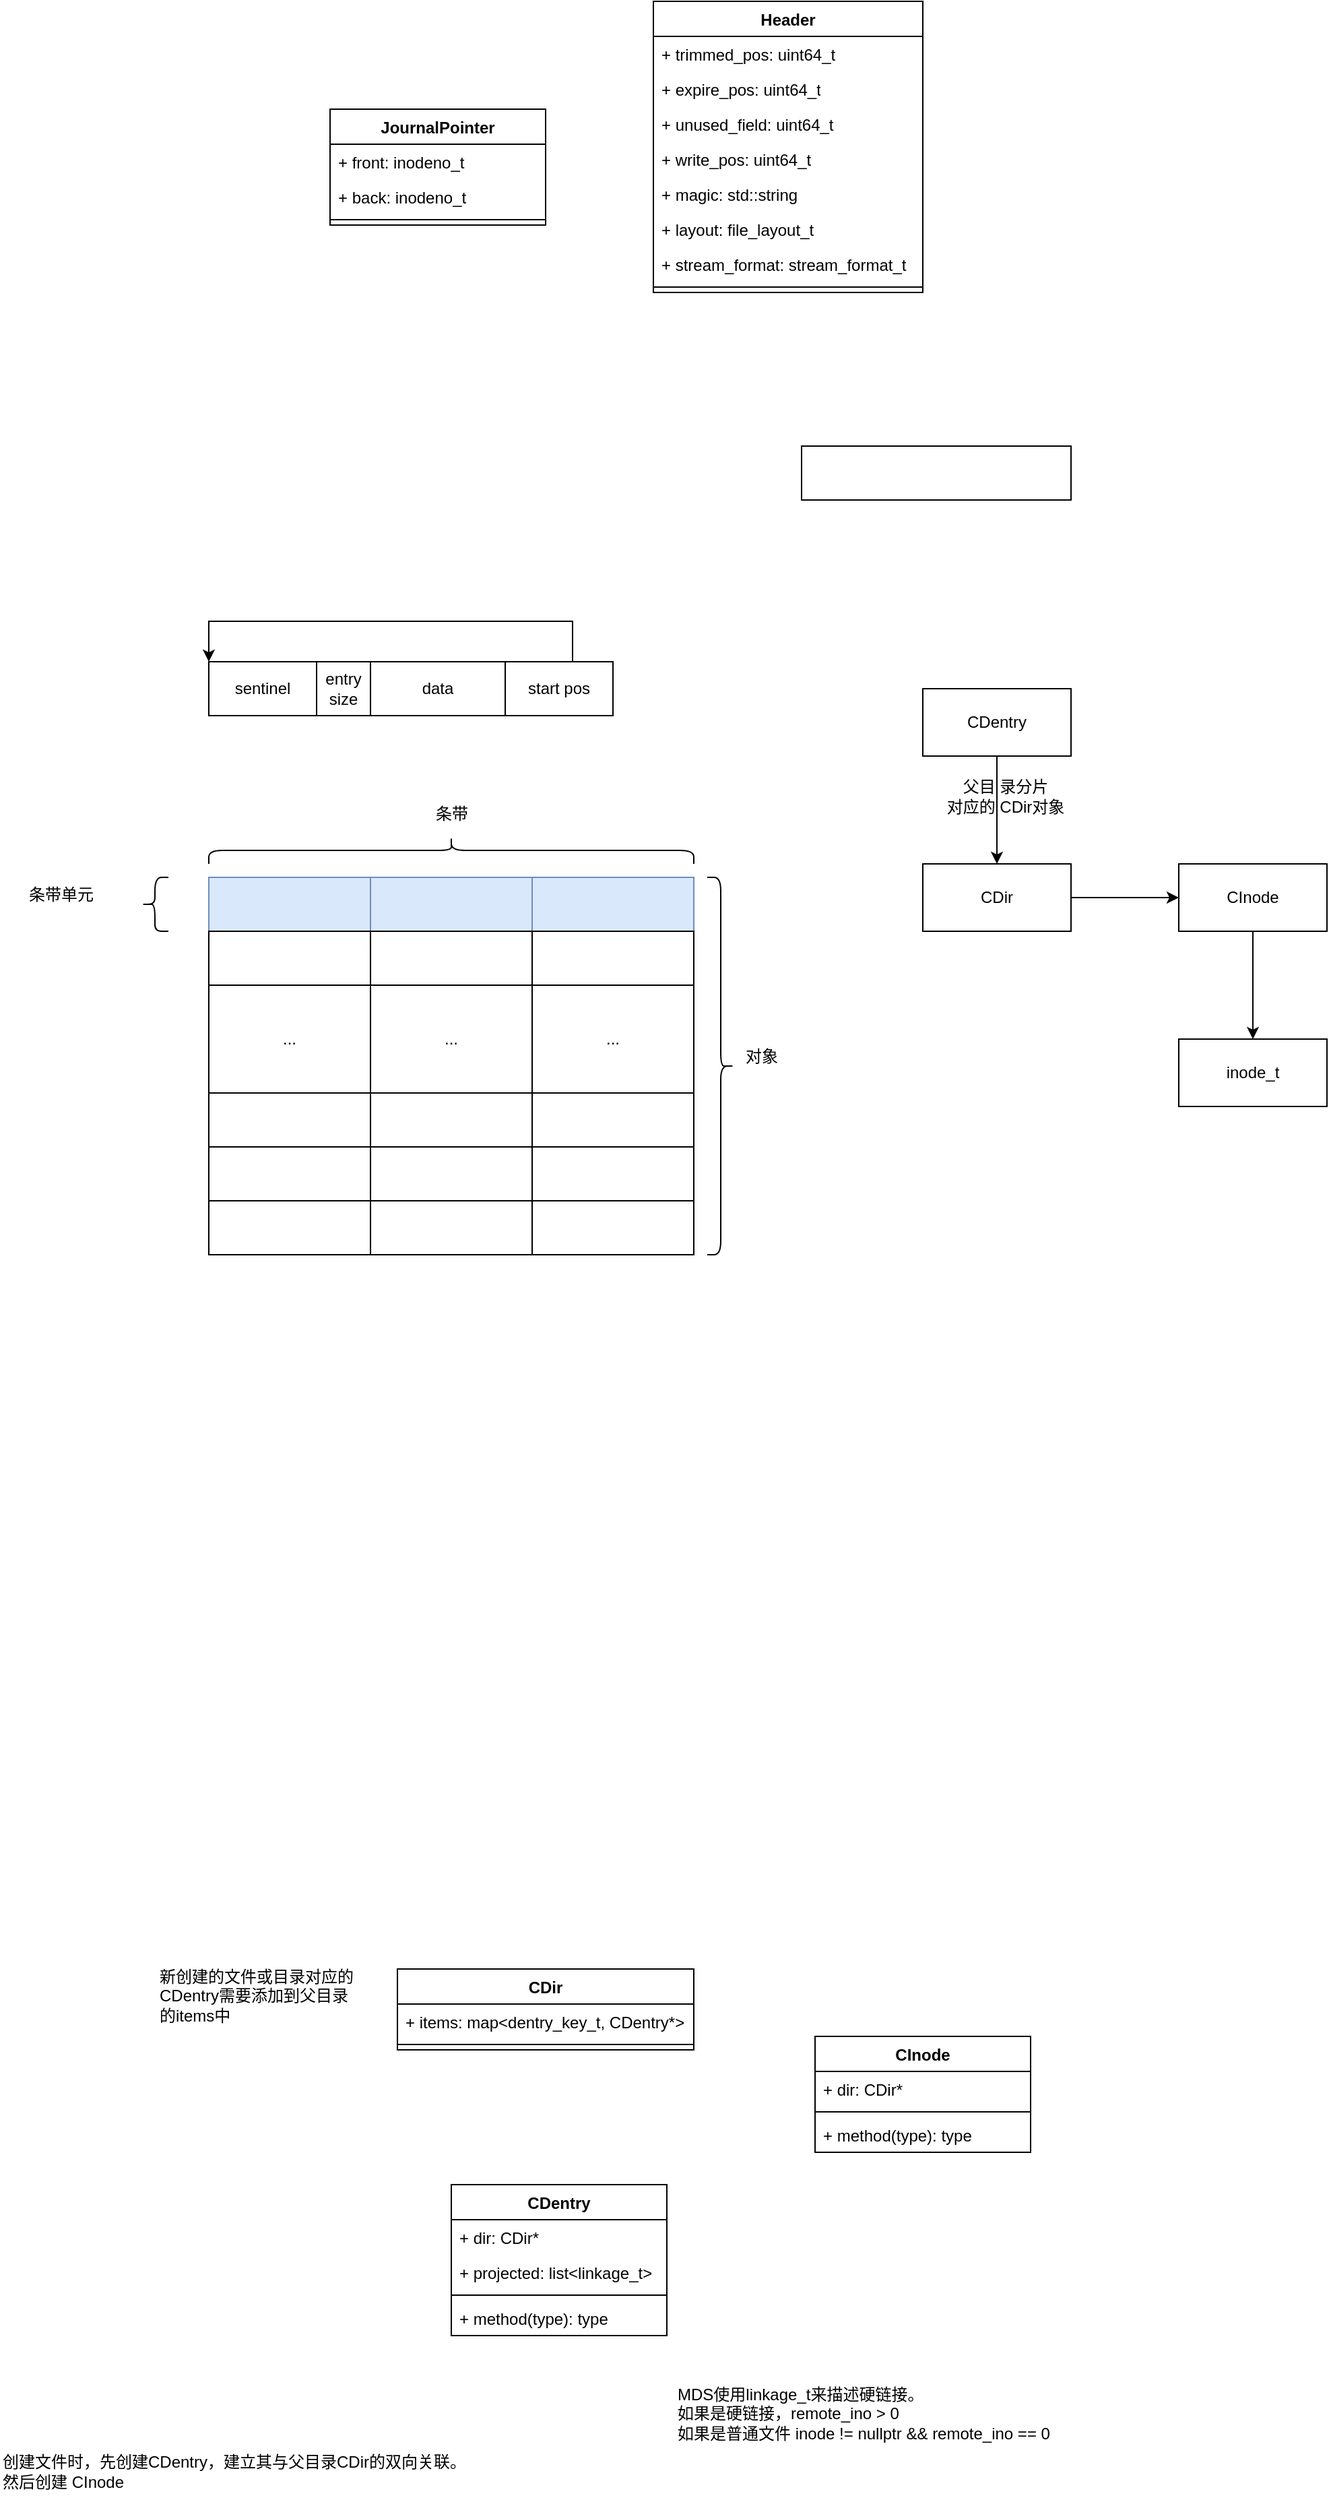 <mxfile version="27.1.4">
  <diagram name="日志" id="AQBK7dn-0XNJKVbFLS9Y">
    <mxGraphModel dx="595" dy="322" grid="1" gridSize="10" guides="1" tooltips="1" connect="1" arrows="1" fold="1" page="1" pageScale="1" pageWidth="2339" pageHeight="3300" math="0" shadow="0">
      <root>
        <mxCell id="0" />
        <mxCell id="1" parent="0" />
        <mxCell id="pTsMvdLFqEAQfoQsYleC-1" value="JournalPointer" style="swimlane;fontStyle=1;align=center;verticalAlign=top;childLayout=stackLayout;horizontal=1;startSize=26;horizontalStack=0;resizeParent=1;resizeParentMax=0;resizeLast=0;collapsible=1;marginBottom=0;whiteSpace=wrap;html=1;" parent="1" vertex="1">
          <mxGeometry x="290" y="110" width="160" height="86" as="geometry" />
        </mxCell>
        <mxCell id="pTsMvdLFqEAQfoQsYleC-10" value="+ front: inodeno_t" style="text;strokeColor=none;fillColor=none;align=left;verticalAlign=top;spacingLeft=4;spacingRight=4;overflow=hidden;rotatable=0;points=[[0,0.5],[1,0.5]];portConstraint=eastwest;whiteSpace=wrap;html=1;" parent="pTsMvdLFqEAQfoQsYleC-1" vertex="1">
          <mxGeometry y="26" width="160" height="26" as="geometry" />
        </mxCell>
        <mxCell id="pTsMvdLFqEAQfoQsYleC-2" value="+ back: inodeno_t" style="text;strokeColor=none;fillColor=none;align=left;verticalAlign=top;spacingLeft=4;spacingRight=4;overflow=hidden;rotatable=0;points=[[0,0.5],[1,0.5]];portConstraint=eastwest;whiteSpace=wrap;html=1;" parent="pTsMvdLFqEAQfoQsYleC-1" vertex="1">
          <mxGeometry y="52" width="160" height="26" as="geometry" />
        </mxCell>
        <mxCell id="pTsMvdLFqEAQfoQsYleC-3" value="" style="line;strokeWidth=1;fillColor=none;align=left;verticalAlign=middle;spacingTop=-1;spacingLeft=3;spacingRight=3;rotatable=0;labelPosition=right;points=[];portConstraint=eastwest;strokeColor=inherit;" parent="pTsMvdLFqEAQfoQsYleC-1" vertex="1">
          <mxGeometry y="78" width="160" height="8" as="geometry" />
        </mxCell>
        <mxCell id="pTsMvdLFqEAQfoQsYleC-11" value="Header" style="swimlane;fontStyle=1;align=center;verticalAlign=top;childLayout=stackLayout;horizontal=1;startSize=26;horizontalStack=0;resizeParent=1;resizeParentMax=0;resizeLast=0;collapsible=1;marginBottom=0;whiteSpace=wrap;html=1;" parent="1" vertex="1">
          <mxGeometry x="530" y="30" width="200" height="216" as="geometry" />
        </mxCell>
        <mxCell id="pTsMvdLFqEAQfoQsYleC-12" value="+ trimmed_pos: uint64_t" style="text;strokeColor=none;fillColor=none;align=left;verticalAlign=top;spacingLeft=4;spacingRight=4;overflow=hidden;rotatable=0;points=[[0,0.5],[1,0.5]];portConstraint=eastwest;whiteSpace=wrap;html=1;" parent="pTsMvdLFqEAQfoQsYleC-11" vertex="1">
          <mxGeometry y="26" width="200" height="26" as="geometry" />
        </mxCell>
        <mxCell id="pTsMvdLFqEAQfoQsYleC-15" value="+ expire_pos: uint64_t" style="text;strokeColor=none;fillColor=none;align=left;verticalAlign=top;spacingLeft=4;spacingRight=4;overflow=hidden;rotatable=0;points=[[0,0.5],[1,0.5]];portConstraint=eastwest;whiteSpace=wrap;html=1;" parent="pTsMvdLFqEAQfoQsYleC-11" vertex="1">
          <mxGeometry y="52" width="200" height="26" as="geometry" />
        </mxCell>
        <mxCell id="pTsMvdLFqEAQfoQsYleC-16" value="+ unused_field: uint64_t" style="text;strokeColor=none;fillColor=none;align=left;verticalAlign=top;spacingLeft=4;spacingRight=4;overflow=hidden;rotatable=0;points=[[0,0.5],[1,0.5]];portConstraint=eastwest;whiteSpace=wrap;html=1;" parent="pTsMvdLFqEAQfoQsYleC-11" vertex="1">
          <mxGeometry y="78" width="200" height="26" as="geometry" />
        </mxCell>
        <mxCell id="pTsMvdLFqEAQfoQsYleC-17" value="+ write_pos: uint64_t" style="text;strokeColor=none;fillColor=none;align=left;verticalAlign=top;spacingLeft=4;spacingRight=4;overflow=hidden;rotatable=0;points=[[0,0.5],[1,0.5]];portConstraint=eastwest;whiteSpace=wrap;html=1;" parent="pTsMvdLFqEAQfoQsYleC-11" vertex="1">
          <mxGeometry y="104" width="200" height="26" as="geometry" />
        </mxCell>
        <mxCell id="pTsMvdLFqEAQfoQsYleC-18" value="+ magic: std::string" style="text;strokeColor=none;fillColor=none;align=left;verticalAlign=top;spacingLeft=4;spacingRight=4;overflow=hidden;rotatable=0;points=[[0,0.5],[1,0.5]];portConstraint=eastwest;whiteSpace=wrap;html=1;" parent="pTsMvdLFqEAQfoQsYleC-11" vertex="1">
          <mxGeometry y="130" width="200" height="26" as="geometry" />
        </mxCell>
        <mxCell id="pTsMvdLFqEAQfoQsYleC-19" value="+ layout: file_layout_t" style="text;strokeColor=none;fillColor=none;align=left;verticalAlign=top;spacingLeft=4;spacingRight=4;overflow=hidden;rotatable=0;points=[[0,0.5],[1,0.5]];portConstraint=eastwest;whiteSpace=wrap;html=1;" parent="pTsMvdLFqEAQfoQsYleC-11" vertex="1">
          <mxGeometry y="156" width="200" height="26" as="geometry" />
        </mxCell>
        <mxCell id="pTsMvdLFqEAQfoQsYleC-20" value="+ stream_format: stream_format_t" style="text;strokeColor=none;fillColor=none;align=left;verticalAlign=top;spacingLeft=4;spacingRight=4;overflow=hidden;rotatable=0;points=[[0,0.5],[1,0.5]];portConstraint=eastwest;whiteSpace=wrap;html=1;" parent="pTsMvdLFqEAQfoQsYleC-11" vertex="1">
          <mxGeometry y="182" width="200" height="26" as="geometry" />
        </mxCell>
        <mxCell id="pTsMvdLFqEAQfoQsYleC-14" value="" style="line;strokeWidth=1;fillColor=none;align=left;verticalAlign=middle;spacingTop=-1;spacingLeft=3;spacingRight=3;rotatable=0;labelPosition=right;points=[];portConstraint=eastwest;strokeColor=inherit;" parent="pTsMvdLFqEAQfoQsYleC-11" vertex="1">
          <mxGeometry y="208" width="200" height="8" as="geometry" />
        </mxCell>
        <mxCell id="gXGkx-9GyTH6iZ8PwhaR-1" value="data" style="rounded=0;whiteSpace=wrap;html=1;" parent="1" vertex="1">
          <mxGeometry x="320" y="520" width="100" height="40" as="geometry" />
        </mxCell>
        <mxCell id="gXGkx-9GyTH6iZ8PwhaR-2" value="entry size" style="rounded=0;whiteSpace=wrap;html=1;" parent="1" vertex="1">
          <mxGeometry x="280" y="520" width="40" height="40" as="geometry" />
        </mxCell>
        <mxCell id="gXGkx-9GyTH6iZ8PwhaR-4" style="edgeStyle=orthogonalEdgeStyle;rounded=0;orthogonalLoop=1;jettySize=auto;html=1;entryX=0;entryY=0;entryDx=0;entryDy=0;" parent="1" source="gXGkx-9GyTH6iZ8PwhaR-3" target="gXGkx-9GyTH6iZ8PwhaR-6" edge="1">
          <mxGeometry relative="1" as="geometry">
            <Array as="points">
              <mxPoint x="470" y="490" />
              <mxPoint x="200" y="490" />
            </Array>
          </mxGeometry>
        </mxCell>
        <mxCell id="gXGkx-9GyTH6iZ8PwhaR-3" value="start pos" style="rounded=0;whiteSpace=wrap;html=1;" parent="1" vertex="1">
          <mxGeometry x="420" y="520" width="80" height="40" as="geometry" />
        </mxCell>
        <mxCell id="gXGkx-9GyTH6iZ8PwhaR-6" value="sentinel" style="rounded=0;whiteSpace=wrap;html=1;" parent="1" vertex="1">
          <mxGeometry x="200" y="520" width="80" height="40" as="geometry" />
        </mxCell>
        <mxCell id="gXGkx-9GyTH6iZ8PwhaR-9" value="" style="rounded=0;whiteSpace=wrap;html=1;verticalAlign=middle;" parent="1" vertex="1">
          <mxGeometry x="200" y="680" width="120" height="280" as="geometry" />
        </mxCell>
        <mxCell id="gXGkx-9GyTH6iZ8PwhaR-10" value="" style="rounded=0;whiteSpace=wrap;html=1;fillColor=#dae8fc;strokeColor=#6c8ebf;" parent="1" vertex="1">
          <mxGeometry x="200" y="680" width="120" height="40" as="geometry" />
        </mxCell>
        <mxCell id="gXGkx-9GyTH6iZ8PwhaR-11" value="" style="rounded=0;whiteSpace=wrap;html=1;" parent="1" vertex="1">
          <mxGeometry x="200" y="720" width="120" height="40" as="geometry" />
        </mxCell>
        <mxCell id="gXGkx-9GyTH6iZ8PwhaR-12" value="" style="rounded=0;whiteSpace=wrap;html=1;" parent="1" vertex="1">
          <mxGeometry x="200" y="920" width="120" height="40" as="geometry" />
        </mxCell>
        <mxCell id="gXGkx-9GyTH6iZ8PwhaR-13" value="" style="rounded=0;whiteSpace=wrap;html=1;" parent="1" vertex="1">
          <mxGeometry x="200" y="880" width="120" height="40" as="geometry" />
        </mxCell>
        <mxCell id="gXGkx-9GyTH6iZ8PwhaR-14" value="" style="rounded=0;whiteSpace=wrap;html=1;" parent="1" vertex="1">
          <mxGeometry x="200" y="840" width="120" height="40" as="geometry" />
        </mxCell>
        <mxCell id="gXGkx-9GyTH6iZ8PwhaR-16" value="..." style="rounded=0;whiteSpace=wrap;html=1;" parent="1" vertex="1">
          <mxGeometry x="200" y="760" width="120" height="80" as="geometry" />
        </mxCell>
        <mxCell id="gXGkx-9GyTH6iZ8PwhaR-17" value="" style="rounded=0;whiteSpace=wrap;html=1;verticalAlign=middle;" parent="1" vertex="1">
          <mxGeometry x="320" y="680" width="120" height="280" as="geometry" />
        </mxCell>
        <mxCell id="gXGkx-9GyTH6iZ8PwhaR-18" value="" style="rounded=0;whiteSpace=wrap;html=1;fillColor=#dae8fc;strokeColor=#6c8ebf;" parent="1" vertex="1">
          <mxGeometry x="320" y="680" width="120" height="40" as="geometry" />
        </mxCell>
        <mxCell id="gXGkx-9GyTH6iZ8PwhaR-19" value="" style="rounded=0;whiteSpace=wrap;html=1;" parent="1" vertex="1">
          <mxGeometry x="320" y="720" width="120" height="40" as="geometry" />
        </mxCell>
        <mxCell id="gXGkx-9GyTH6iZ8PwhaR-20" value="" style="rounded=0;whiteSpace=wrap;html=1;" parent="1" vertex="1">
          <mxGeometry x="320" y="920" width="120" height="40" as="geometry" />
        </mxCell>
        <mxCell id="gXGkx-9GyTH6iZ8PwhaR-21" value="" style="rounded=0;whiteSpace=wrap;html=1;" parent="1" vertex="1">
          <mxGeometry x="320" y="880" width="120" height="40" as="geometry" />
        </mxCell>
        <mxCell id="gXGkx-9GyTH6iZ8PwhaR-22" value="" style="rounded=0;whiteSpace=wrap;html=1;" parent="1" vertex="1">
          <mxGeometry x="320" y="840" width="120" height="40" as="geometry" />
        </mxCell>
        <mxCell id="gXGkx-9GyTH6iZ8PwhaR-23" value="..." style="rounded=0;whiteSpace=wrap;html=1;" parent="1" vertex="1">
          <mxGeometry x="320" y="760" width="120" height="80" as="geometry" />
        </mxCell>
        <mxCell id="gXGkx-9GyTH6iZ8PwhaR-24" value="" style="rounded=0;whiteSpace=wrap;html=1;verticalAlign=middle;" parent="1" vertex="1">
          <mxGeometry x="440" y="680" width="120" height="280" as="geometry" />
        </mxCell>
        <mxCell id="gXGkx-9GyTH6iZ8PwhaR-25" value="" style="rounded=0;whiteSpace=wrap;html=1;fillColor=#dae8fc;strokeColor=#6c8ebf;" parent="1" vertex="1">
          <mxGeometry x="440" y="680" width="120" height="40" as="geometry" />
        </mxCell>
        <mxCell id="gXGkx-9GyTH6iZ8PwhaR-26" value="" style="rounded=0;whiteSpace=wrap;html=1;" parent="1" vertex="1">
          <mxGeometry x="440" y="720" width="120" height="40" as="geometry" />
        </mxCell>
        <mxCell id="gXGkx-9GyTH6iZ8PwhaR-27" value="" style="rounded=0;whiteSpace=wrap;html=1;" parent="1" vertex="1">
          <mxGeometry x="440" y="920" width="120" height="40" as="geometry" />
        </mxCell>
        <mxCell id="gXGkx-9GyTH6iZ8PwhaR-28" value="" style="rounded=0;whiteSpace=wrap;html=1;" parent="1" vertex="1">
          <mxGeometry x="440" y="880" width="120" height="40" as="geometry" />
        </mxCell>
        <mxCell id="gXGkx-9GyTH6iZ8PwhaR-29" value="" style="rounded=0;whiteSpace=wrap;html=1;" parent="1" vertex="1">
          <mxGeometry x="440" y="840" width="120" height="40" as="geometry" />
        </mxCell>
        <mxCell id="gXGkx-9GyTH6iZ8PwhaR-30" value="..." style="rounded=0;whiteSpace=wrap;html=1;" parent="1" vertex="1">
          <mxGeometry x="440" y="760" width="120" height="80" as="geometry" />
        </mxCell>
        <mxCell id="gXGkx-9GyTH6iZ8PwhaR-31" value="" style="shape=curlyBracket;whiteSpace=wrap;html=1;rounded=1;labelPosition=left;verticalLabelPosition=middle;align=right;verticalAlign=middle;" parent="1" vertex="1">
          <mxGeometry x="150" y="680" width="20" height="40" as="geometry" />
        </mxCell>
        <mxCell id="gXGkx-9GyTH6iZ8PwhaR-32" value="条带单元" style="text;html=1;align=center;verticalAlign=middle;resizable=0;points=[];autosize=1;strokeColor=none;fillColor=none;" parent="1" vertex="1">
          <mxGeometry x="55" y="678" width="70" height="30" as="geometry" />
        </mxCell>
        <mxCell id="gXGkx-9GyTH6iZ8PwhaR-33" value="" style="shape=curlyBracket;whiteSpace=wrap;html=1;rounded=1;labelPosition=left;verticalLabelPosition=middle;align=right;verticalAlign=middle;rotation=-180;" parent="1" vertex="1">
          <mxGeometry x="570" y="680" width="20" height="280" as="geometry" />
        </mxCell>
        <mxCell id="gXGkx-9GyTH6iZ8PwhaR-34" value="对象" style="text;html=1;align=center;verticalAlign=middle;resizable=0;points=[];autosize=1;strokeColor=none;fillColor=none;" parent="1" vertex="1">
          <mxGeometry x="585" y="798" width="50" height="30" as="geometry" />
        </mxCell>
        <mxCell id="gXGkx-9GyTH6iZ8PwhaR-35" value="" style="shape=curlyBracket;whiteSpace=wrap;html=1;rounded=1;labelPosition=left;verticalLabelPosition=middle;align=right;verticalAlign=middle;rotation=90;" parent="1" vertex="1">
          <mxGeometry x="370" y="480" width="20" height="360" as="geometry" />
        </mxCell>
        <mxCell id="gXGkx-9GyTH6iZ8PwhaR-36" value="条带" style="text;html=1;align=center;verticalAlign=middle;resizable=0;points=[];autosize=1;strokeColor=none;fillColor=none;" parent="1" vertex="1">
          <mxGeometry x="355" y="618" width="50" height="30" as="geometry" />
        </mxCell>
        <mxCell id="uf85_17KK7cS9SH_FKV9-1" value="" style="rounded=0;whiteSpace=wrap;html=1;" parent="1" vertex="1">
          <mxGeometry x="640" y="360" width="200" height="40" as="geometry" />
        </mxCell>
        <mxCell id="mRupk-MWuzVmoUMx6u8X-3" value="" style="edgeStyle=orthogonalEdgeStyle;rounded=0;orthogonalLoop=1;jettySize=auto;html=1;" edge="1" parent="1" source="mRupk-MWuzVmoUMx6u8X-1" target="mRupk-MWuzVmoUMx6u8X-2">
          <mxGeometry relative="1" as="geometry" />
        </mxCell>
        <mxCell id="mRupk-MWuzVmoUMx6u8X-1" value="CDentry" style="html=1;whiteSpace=wrap;" vertex="1" parent="1">
          <mxGeometry x="730" y="540" width="110" height="50" as="geometry" />
        </mxCell>
        <mxCell id="mRupk-MWuzVmoUMx6u8X-5" value="" style="edgeStyle=orthogonalEdgeStyle;rounded=0;orthogonalLoop=1;jettySize=auto;html=1;" edge="1" parent="1" source="mRupk-MWuzVmoUMx6u8X-2" target="mRupk-MWuzVmoUMx6u8X-4">
          <mxGeometry relative="1" as="geometry" />
        </mxCell>
        <mxCell id="mRupk-MWuzVmoUMx6u8X-2" value="CDir" style="html=1;whiteSpace=wrap;" vertex="1" parent="1">
          <mxGeometry x="730" y="670" width="110" height="50" as="geometry" />
        </mxCell>
        <mxCell id="mRupk-MWuzVmoUMx6u8X-9" value="" style="edgeStyle=orthogonalEdgeStyle;rounded=0;orthogonalLoop=1;jettySize=auto;html=1;" edge="1" parent="1" source="mRupk-MWuzVmoUMx6u8X-4" target="mRupk-MWuzVmoUMx6u8X-8">
          <mxGeometry relative="1" as="geometry" />
        </mxCell>
        <mxCell id="mRupk-MWuzVmoUMx6u8X-4" value="CInode" style="html=1;whiteSpace=wrap;" vertex="1" parent="1">
          <mxGeometry x="920" y="670" width="110" height="50" as="geometry" />
        </mxCell>
        <mxCell id="mRupk-MWuzVmoUMx6u8X-7" value="父目 录分片&lt;div&gt;对应的 CDir对象&lt;/div&gt;" style="text;html=1;align=center;verticalAlign=middle;resizable=0;points=[];autosize=1;strokeColor=none;fillColor=none;" vertex="1" parent="1">
          <mxGeometry x="736" y="600" width="110" height="40" as="geometry" />
        </mxCell>
        <mxCell id="mRupk-MWuzVmoUMx6u8X-8" value="inode_t" style="html=1;whiteSpace=wrap;" vertex="1" parent="1">
          <mxGeometry x="920" y="800" width="110" height="50" as="geometry" />
        </mxCell>
        <mxCell id="mRupk-MWuzVmoUMx6u8X-10" value="CDir" style="swimlane;fontStyle=1;align=center;verticalAlign=top;childLayout=stackLayout;horizontal=1;startSize=26;horizontalStack=0;resizeParent=1;resizeParentMax=0;resizeLast=0;collapsible=1;marginBottom=0;whiteSpace=wrap;html=1;" vertex="1" parent="1">
          <mxGeometry x="340" y="1490" width="220" height="60" as="geometry" />
        </mxCell>
        <mxCell id="mRupk-MWuzVmoUMx6u8X-11" value="+ items: map&amp;lt;dentry_key_t, CDentry*&amp;gt;" style="text;strokeColor=none;fillColor=none;align=left;verticalAlign=top;spacingLeft=4;spacingRight=4;overflow=hidden;rotatable=0;points=[[0,0.5],[1,0.5]];portConstraint=eastwest;whiteSpace=wrap;html=1;" vertex="1" parent="mRupk-MWuzVmoUMx6u8X-10">
          <mxGeometry y="26" width="220" height="26" as="geometry" />
        </mxCell>
        <mxCell id="mRupk-MWuzVmoUMx6u8X-12" value="" style="line;strokeWidth=1;fillColor=none;align=left;verticalAlign=middle;spacingTop=-1;spacingLeft=3;spacingRight=3;rotatable=0;labelPosition=right;points=[];portConstraint=eastwest;strokeColor=inherit;" vertex="1" parent="mRupk-MWuzVmoUMx6u8X-10">
          <mxGeometry y="52" width="220" height="8" as="geometry" />
        </mxCell>
        <mxCell id="mRupk-MWuzVmoUMx6u8X-15" value="&lt;div style=&quot;text-align: left;&quot;&gt;&lt;span style=&quot;background-color: transparent;&quot;&gt;新创建的文件或目录对应的&lt;/span&gt;&lt;/div&gt;&lt;div style=&quot;text-align: left;&quot;&gt;&lt;span style=&quot;background-color: transparent;&quot;&gt;CDentry需要添加到父目录&lt;/span&gt;&lt;/div&gt;&lt;div style=&quot;text-align: left;&quot;&gt;&lt;span style=&quot;background-color: transparent;&quot;&gt;的items中&lt;/span&gt;&lt;/div&gt;" style="text;html=1;align=center;verticalAlign=middle;resizable=0;points=[];autosize=1;strokeColor=none;fillColor=none;" vertex="1" parent="1">
          <mxGeometry x="150" y="1480" width="170" height="60" as="geometry" />
        </mxCell>
        <mxCell id="mRupk-MWuzVmoUMx6u8X-16" value="CDentry" style="swimlane;fontStyle=1;align=center;verticalAlign=top;childLayout=stackLayout;horizontal=1;startSize=26;horizontalStack=0;resizeParent=1;resizeParentMax=0;resizeLast=0;collapsible=1;marginBottom=0;whiteSpace=wrap;html=1;" vertex="1" parent="1">
          <mxGeometry x="380" y="1650" width="160" height="112" as="geometry" />
        </mxCell>
        <mxCell id="mRupk-MWuzVmoUMx6u8X-17" value="+ dir: CDir*" style="text;strokeColor=none;fillColor=none;align=left;verticalAlign=top;spacingLeft=4;spacingRight=4;overflow=hidden;rotatable=0;points=[[0,0.5],[1,0.5]];portConstraint=eastwest;whiteSpace=wrap;html=1;" vertex="1" parent="mRupk-MWuzVmoUMx6u8X-16">
          <mxGeometry y="26" width="160" height="26" as="geometry" />
        </mxCell>
        <mxCell id="mRupk-MWuzVmoUMx6u8X-25" value="+ projected: list&amp;lt;linkage_t&amp;gt;" style="text;strokeColor=none;fillColor=none;align=left;verticalAlign=top;spacingLeft=4;spacingRight=4;overflow=hidden;rotatable=0;points=[[0,0.5],[1,0.5]];portConstraint=eastwest;whiteSpace=wrap;html=1;" vertex="1" parent="mRupk-MWuzVmoUMx6u8X-16">
          <mxGeometry y="52" width="160" height="26" as="geometry" />
        </mxCell>
        <mxCell id="mRupk-MWuzVmoUMx6u8X-18" value="" style="line;strokeWidth=1;fillColor=none;align=left;verticalAlign=middle;spacingTop=-1;spacingLeft=3;spacingRight=3;rotatable=0;labelPosition=right;points=[];portConstraint=eastwest;strokeColor=inherit;" vertex="1" parent="mRupk-MWuzVmoUMx6u8X-16">
          <mxGeometry y="78" width="160" height="8" as="geometry" />
        </mxCell>
        <mxCell id="mRupk-MWuzVmoUMx6u8X-19" value="+ method(type): type" style="text;strokeColor=none;fillColor=none;align=left;verticalAlign=top;spacingLeft=4;spacingRight=4;overflow=hidden;rotatable=0;points=[[0,0.5],[1,0.5]];portConstraint=eastwest;whiteSpace=wrap;html=1;" vertex="1" parent="mRupk-MWuzVmoUMx6u8X-16">
          <mxGeometry y="86" width="160" height="26" as="geometry" />
        </mxCell>
        <mxCell id="mRupk-MWuzVmoUMx6u8X-20" value="创建文件时，先创建CDentry，建立其与父目录CDir的双向关联。&lt;div&gt;然后创建 CInode&lt;/div&gt;" style="text;html=1;align=left;verticalAlign=middle;resizable=0;points=[];autosize=1;strokeColor=none;fillColor=none;" vertex="1" parent="1">
          <mxGeometry x="45" y="1843" width="370" height="40" as="geometry" />
        </mxCell>
        <mxCell id="mRupk-MWuzVmoUMx6u8X-21" value="CInode" style="swimlane;fontStyle=1;align=center;verticalAlign=top;childLayout=stackLayout;horizontal=1;startSize=26;horizontalStack=0;resizeParent=1;resizeParentMax=0;resizeLast=0;collapsible=1;marginBottom=0;whiteSpace=wrap;html=1;" vertex="1" parent="1">
          <mxGeometry x="650" y="1540" width="160" height="86" as="geometry" />
        </mxCell>
        <mxCell id="mRupk-MWuzVmoUMx6u8X-22" value="+ dir: CDir*" style="text;strokeColor=none;fillColor=none;align=left;verticalAlign=top;spacingLeft=4;spacingRight=4;overflow=hidden;rotatable=0;points=[[0,0.5],[1,0.5]];portConstraint=eastwest;whiteSpace=wrap;html=1;" vertex="1" parent="mRupk-MWuzVmoUMx6u8X-21">
          <mxGeometry y="26" width="160" height="26" as="geometry" />
        </mxCell>
        <mxCell id="mRupk-MWuzVmoUMx6u8X-23" value="" style="line;strokeWidth=1;fillColor=none;align=left;verticalAlign=middle;spacingTop=-1;spacingLeft=3;spacingRight=3;rotatable=0;labelPosition=right;points=[];portConstraint=eastwest;strokeColor=inherit;" vertex="1" parent="mRupk-MWuzVmoUMx6u8X-21">
          <mxGeometry y="52" width="160" height="8" as="geometry" />
        </mxCell>
        <mxCell id="mRupk-MWuzVmoUMx6u8X-24" value="+ method(type): type" style="text;strokeColor=none;fillColor=none;align=left;verticalAlign=top;spacingLeft=4;spacingRight=4;overflow=hidden;rotatable=0;points=[[0,0.5],[1,0.5]];portConstraint=eastwest;whiteSpace=wrap;html=1;" vertex="1" parent="mRupk-MWuzVmoUMx6u8X-21">
          <mxGeometry y="60" width="160" height="26" as="geometry" />
        </mxCell>
        <mxCell id="mRupk-MWuzVmoUMx6u8X-26" value="MDS使用linkage_t来描述硬链接。&lt;div&gt;如果是硬链接，remote_ino &amp;gt; 0&lt;/div&gt;&lt;div&gt;如果是普通文件 inode != nullptr &amp;amp;&amp;amp; remote_ino == 0&lt;/div&gt;" style="text;html=1;align=left;verticalAlign=middle;resizable=0;points=[];autosize=1;strokeColor=none;fillColor=none;" vertex="1" parent="1">
          <mxGeometry x="546" y="1790" width="300" height="60" as="geometry" />
        </mxCell>
      </root>
    </mxGraphModel>
  </diagram>
</mxfile>
